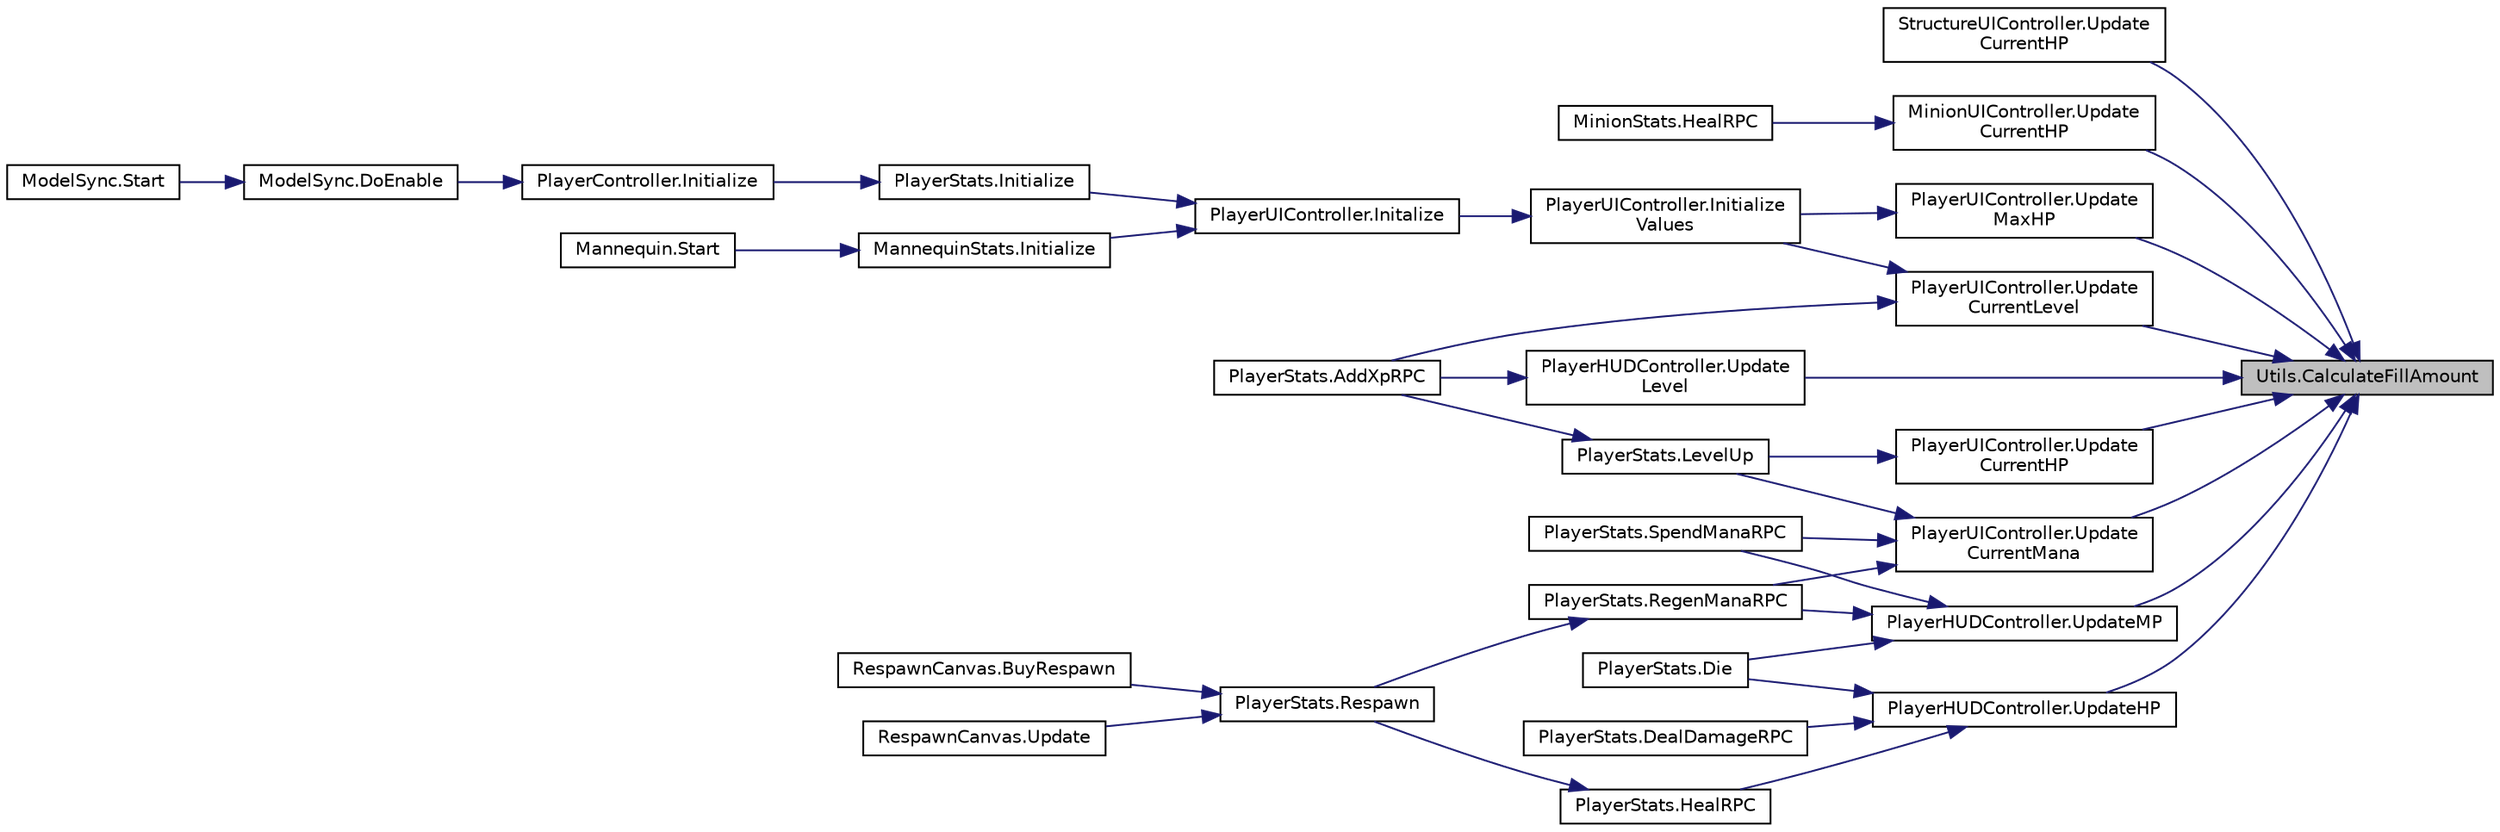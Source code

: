 digraph "Utils.CalculateFillAmount"
{
 // INTERACTIVE_SVG=YES
 // LATEX_PDF_SIZE
  bgcolor="transparent";
  edge [fontname="Helvetica",fontsize="10",labelfontname="Helvetica",labelfontsize="10"];
  node [fontname="Helvetica",fontsize="10",shape=record];
  rankdir="RL";
  Node1 [label="Utils.CalculateFillAmount",height=0.2,width=0.4,color="black", fillcolor="grey75", style="filled", fontcolor="black",tooltip="Calculates the actual normalized fill amount for the image."];
  Node1 -> Node2 [dir="back",color="midnightblue",fontsize="10",style="solid",fontname="Helvetica"];
  Node2 [label="StructureUIController.Update\lCurrentHP",height=0.2,width=0.4,color="black",URL="$class_structure_u_i_controller.html#a440b6978d77790330878b47582fe43dc",tooltip="Updates the current HP of the entity."];
  Node1 -> Node3 [dir="back",color="midnightblue",fontsize="10",style="solid",fontname="Helvetica"];
  Node3 [label="MinionUIController.Update\lCurrentHP",height=0.2,width=0.4,color="black",URL="$class_minion_u_i_controller.html#a9042cfa3430e60cf37cf0e0797692742",tooltip="Updates the current HP of the entity."];
  Node3 -> Node4 [dir="back",color="midnightblue",fontsize="10",style="solid",fontname="Helvetica"];
  Node4 [label="MinionStats.HealRPC",height=0.2,width=0.4,color="black",URL="$class_minion_stats.html#abecc35855bcf8bb1e30909708b3fa882",tooltip=" "];
  Node1 -> Node5 [dir="back",color="midnightblue",fontsize="10",style="solid",fontname="Helvetica"];
  Node5 [label="PlayerUIController.Update\lCurrentHP",height=0.2,width=0.4,color="black",URL="$class_player_u_i_controller.html#aca577b724c1f3f2ed54ad1165a7842c2",tooltip="Sets the current HP value to the Image."];
  Node5 -> Node6 [dir="back",color="midnightblue",fontsize="10",style="solid",fontname="Helvetica"];
  Node6 [label="PlayerStats.LevelUp",height=0.2,width=0.4,color="black",URL="$class_player_stats.html#a75c908d1b8c5eb0b414db7ab99ceab9e",tooltip="Called whenever the player levels up."];
  Node6 -> Node7 [dir="back",color="midnightblue",fontsize="10",style="solid",fontname="Helvetica"];
  Node7 [label="PlayerStats.AddXpRPC",height=0.2,width=0.4,color="black",URL="$class_player_stats.html#af74a866a9312c345f3cd03235be2f329",tooltip=" "];
  Node1 -> Node8 [dir="back",color="midnightblue",fontsize="10",style="solid",fontname="Helvetica"];
  Node8 [label="PlayerUIController.Update\lCurrentLevel",height=0.2,width=0.4,color="black",URL="$class_player_u_i_controller.html#adadd54ec10a1236aa7c08022d27fa068",tooltip="Sets the current level and xp to the Image."];
  Node8 -> Node7 [dir="back",color="midnightblue",fontsize="10",style="solid",fontname="Helvetica"];
  Node8 -> Node9 [dir="back",color="midnightblue",fontsize="10",style="solid",fontname="Helvetica"];
  Node9 [label="PlayerUIController.Initialize\lValues",height=0.2,width=0.4,color="black",URL="$class_player_u_i_controller.html#aa5b61a93967fa5ce39bfd950a9e9d584",tooltip="Initializes all the values into the Image and Text."];
  Node9 -> Node10 [dir="back",color="midnightblue",fontsize="10",style="solid",fontname="Helvetica"];
  Node10 [label="PlayerUIController.Initalize",height=0.2,width=0.4,color="black",URL="$class_player_u_i_controller.html#ab6ed746dec17fdf763bc4ec1d713db7f",tooltip="Initializes all the values and colors for this Player."];
  Node10 -> Node11 [dir="back",color="midnightblue",fontsize="10",style="solid",fontname="Helvetica"];
  Node11 [label="PlayerStats.Initialize",height=0.2,width=0.4,color="black",URL="$class_player_stats.html#ae874ab5cbb490cbdcf3f5613b8bc2240",tooltip="Initialize the actual Stats of the Player."];
  Node11 -> Node12 [dir="back",color="midnightblue",fontsize="10",style="solid",fontname="Helvetica"];
  Node12 [label="PlayerController.Initialize",height=0.2,width=0.4,color="black",URL="$class_player_controller.html#a75e94e4fd555e57e55ab4b7e54024dcf",tooltip="Initialize the PlayerController."];
  Node12 -> Node13 [dir="back",color="midnightblue",fontsize="10",style="solid",fontname="Helvetica"];
  Node13 [label="ModelSync.DoEnable",height=0.2,width=0.4,color="black",URL="$class_model_sync.html#ab8359f73ae31a7f926c80ebcd7e9444a",tooltip="This starts all the initialization chain for the player."];
  Node13 -> Node14 [dir="back",color="midnightblue",fontsize="10",style="solid",fontname="Helvetica"];
  Node14 [label="ModelSync.Start",height=0.2,width=0.4,color="black",URL="$class_model_sync.html#a47be08ee3bbd2a173514e74da3dd65cb",tooltip=" "];
  Node10 -> Node15 [dir="back",color="midnightblue",fontsize="10",style="solid",fontname="Helvetica"];
  Node15 [label="MannequinStats.Initialize",height=0.2,width=0.4,color="black",URL="$class_mannequin_stats.html#a0cecf416149ad28539cb696fad4ae175",tooltip=" "];
  Node15 -> Node16 [dir="back",color="midnightblue",fontsize="10",style="solid",fontname="Helvetica"];
  Node16 [label="Mannequin.Start",height=0.2,width=0.4,color="black",URL="$class_mannequin.html#af638d1036ae3aee689fe03b43cea0df5",tooltip=" "];
  Node1 -> Node17 [dir="back",color="midnightblue",fontsize="10",style="solid",fontname="Helvetica"];
  Node17 [label="PlayerUIController.Update\lCurrentMana",height=0.2,width=0.4,color="black",URL="$class_player_u_i_controller.html#ac7bf7455ce00b144f6a1678e524819b2",tooltip="Sets the current MP value to the Image."];
  Node17 -> Node6 [dir="back",color="midnightblue",fontsize="10",style="solid",fontname="Helvetica"];
  Node17 -> Node18 [dir="back",color="midnightblue",fontsize="10",style="solid",fontname="Helvetica"];
  Node18 [label="PlayerStats.RegenManaRPC",height=0.2,width=0.4,color="black",URL="$class_player_stats.html#a0348bfd846a1fb5122239414e9ec558b",tooltip=" "];
  Node18 -> Node19 [dir="back",color="midnightblue",fontsize="10",style="solid",fontname="Helvetica"];
  Node19 [label="PlayerStats.Respawn",height=0.2,width=0.4,color="black",URL="$class_player_stats.html#a27fb46ca044608f34db45eb95ac16b4c",tooltip="This is triggered when the player respawns."];
  Node19 -> Node20 [dir="back",color="midnightblue",fontsize="10",style="solid",fontname="Helvetica"];
  Node20 [label="RespawnCanvas.BuyRespawn",height=0.2,width=0.4,color="black",URL="$class_respawn_canvas.html#aeb8465a7dc3b9f4fe6a36afc1c8bcf9a",tooltip=" "];
  Node19 -> Node21 [dir="back",color="midnightblue",fontsize="10",style="solid",fontname="Helvetica"];
  Node21 [label="RespawnCanvas.Update",height=0.2,width=0.4,color="black",URL="$class_respawn_canvas.html#a272c2f78c7bfbeb481fcb4b737fe446c",tooltip=" "];
  Node17 -> Node22 [dir="back",color="midnightblue",fontsize="10",style="solid",fontname="Helvetica"];
  Node22 [label="PlayerStats.SpendManaRPC",height=0.2,width=0.4,color="black",URL="$class_player_stats.html#adb29a13d34d6e2880a34d67340b8b74a",tooltip=" "];
  Node1 -> Node23 [dir="back",color="midnightblue",fontsize="10",style="solid",fontname="Helvetica"];
  Node23 [label="PlayerHUDController.UpdateHP",height=0.2,width=0.4,color="black",URL="$class_player_h_u_d_controller.html#ab2461120d3cfef6e83b38062b1373e04",tooltip=" "];
  Node23 -> Node24 [dir="back",color="midnightblue",fontsize="10",style="solid",fontname="Helvetica"];
  Node24 [label="PlayerStats.DealDamageRPC",height=0.2,width=0.4,color="black",URL="$class_player_stats.html#a72df1a303afe102b8b4ac7a1e594cd75",tooltip=" "];
  Node23 -> Node25 [dir="back",color="midnightblue",fontsize="10",style="solid",fontname="Helvetica"];
  Node25 [label="PlayerStats.Die",height=0.2,width=0.4,color="black",URL="$class_player_stats.html#a5caca2bd8f676341a2b269aea8a0f1ff",tooltip="Function that implements what is done when this entity dies."];
  Node23 -> Node26 [dir="back",color="midnightblue",fontsize="10",style="solid",fontname="Helvetica"];
  Node26 [label="PlayerStats.HealRPC",height=0.2,width=0.4,color="black",URL="$class_player_stats.html#ae2c6a9d91ac8ff99b7f0dc32079f1931",tooltip=" "];
  Node26 -> Node19 [dir="back",color="midnightblue",fontsize="10",style="solid",fontname="Helvetica"];
  Node1 -> Node27 [dir="back",color="midnightblue",fontsize="10",style="solid",fontname="Helvetica"];
  Node27 [label="PlayerHUDController.Update\lLevel",height=0.2,width=0.4,color="black",URL="$class_player_h_u_d_controller.html#a654b56cf8a75ded0109d5aac569b2757",tooltip=" "];
  Node27 -> Node7 [dir="back",color="midnightblue",fontsize="10",style="solid",fontname="Helvetica"];
  Node1 -> Node28 [dir="back",color="midnightblue",fontsize="10",style="solid",fontname="Helvetica"];
  Node28 [label="PlayerUIController.Update\lMaxHP",height=0.2,width=0.4,color="black",URL="$class_player_u_i_controller.html#aacc9f1b78d9e1adab16f8fc2ec246dfb",tooltip=" "];
  Node28 -> Node9 [dir="back",color="midnightblue",fontsize="10",style="solid",fontname="Helvetica"];
  Node1 -> Node29 [dir="back",color="midnightblue",fontsize="10",style="solid",fontname="Helvetica"];
  Node29 [label="PlayerHUDController.UpdateMP",height=0.2,width=0.4,color="black",URL="$class_player_h_u_d_controller.html#a09d27238c0e659b8f98828367c7622ba",tooltip=" "];
  Node29 -> Node25 [dir="back",color="midnightblue",fontsize="10",style="solid",fontname="Helvetica"];
  Node29 -> Node18 [dir="back",color="midnightblue",fontsize="10",style="solid",fontname="Helvetica"];
  Node29 -> Node22 [dir="back",color="midnightblue",fontsize="10",style="solid",fontname="Helvetica"];
}
